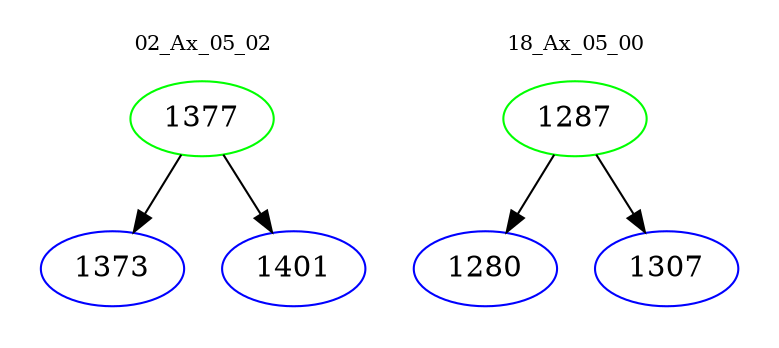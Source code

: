 digraph{
subgraph cluster_0 {
color = white
label = "02_Ax_05_02";
fontsize=10;
T0_1377 [label="1377", color="green"]
T0_1377 -> T0_1373 [color="black"]
T0_1373 [label="1373", color="blue"]
T0_1377 -> T0_1401 [color="black"]
T0_1401 [label="1401", color="blue"]
}
subgraph cluster_1 {
color = white
label = "18_Ax_05_00";
fontsize=10;
T1_1287 [label="1287", color="green"]
T1_1287 -> T1_1280 [color="black"]
T1_1280 [label="1280", color="blue"]
T1_1287 -> T1_1307 [color="black"]
T1_1307 [label="1307", color="blue"]
}
}
